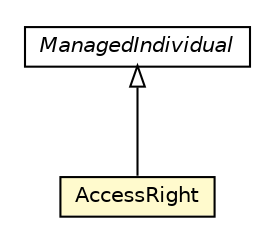 #!/usr/local/bin/dot
#
# Class diagram 
# Generated by UMLGraph version R5_6-24-gf6e263 (http://www.umlgraph.org/)
#

digraph G {
	edge [fontname="Helvetica",fontsize=10,labelfontname="Helvetica",labelfontsize=10];
	node [fontname="Helvetica",fontsize=10,shape=plaintext];
	nodesep=0.25;
	ranksep=0.5;
	// org.universAAL.ontology.security.AccessRight
	c47560 [label=<<table title="org.universAAL.ontology.security.AccessRight" border="0" cellborder="1" cellspacing="0" cellpadding="2" port="p" bgcolor="lemonChiffon" href="./AccessRight.html">
		<tr><td><table border="0" cellspacing="0" cellpadding="1">
<tr><td align="center" balign="center"> AccessRight </td></tr>
		</table></td></tr>
		</table>>, URL="./AccessRight.html", fontname="Helvetica", fontcolor="black", fontsize=10.0];
	//org.universAAL.ontology.security.AccessRight extends org.universAAL.middleware.owl.ManagedIndividual
	c47574:p -> c47560:p [dir=back,arrowtail=empty];
	// org.universAAL.middleware.owl.ManagedIndividual
	c47574 [label=<<table title="org.universAAL.middleware.owl.ManagedIndividual" border="0" cellborder="1" cellspacing="0" cellpadding="2" port="p" href="http://java.sun.com/j2se/1.4.2/docs/api/org/universAAL/middleware/owl/ManagedIndividual.html">
		<tr><td><table border="0" cellspacing="0" cellpadding="1">
<tr><td align="center" balign="center"><font face="Helvetica-Oblique"> ManagedIndividual </font></td></tr>
		</table></td></tr>
		</table>>, URL="http://java.sun.com/j2se/1.4.2/docs/api/org/universAAL/middleware/owl/ManagedIndividual.html", fontname="Helvetica", fontcolor="black", fontsize=10.0];
}

